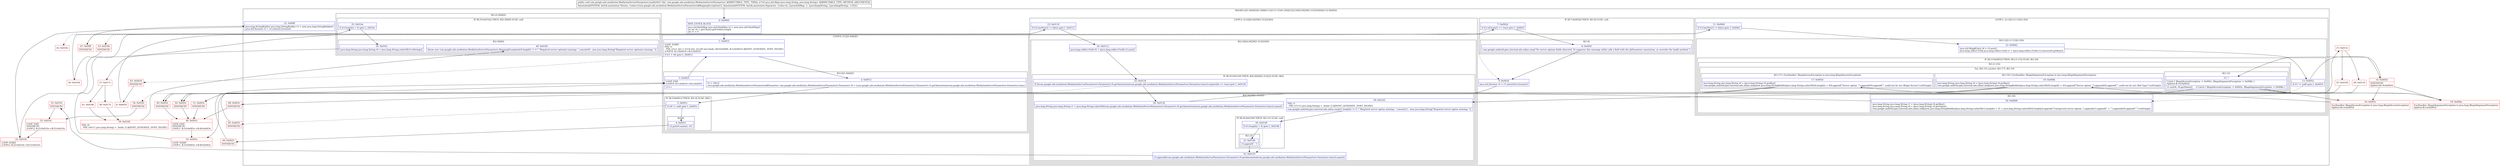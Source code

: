 digraph "CFG forcom.google.ads.mediation.MediationServerParameters.load(Ljava\/util\/Map;)V" {
subgraph cluster_Region_1555498635 {
label = "R(8:0|(3:2|(1:4)(0)|5)|(1:8)|9|(2:12|(1:(1:15))(1:20))|21|(2:24|(4:26|29|(1:31)|32)(0))|(1:(2:36|40)))";
node [shape=record,color=blue];
Node_0 [shape=record,label="{0\:\ 0x0000|MTH_ENTER_BLOCK\l|java.util.HashMap java.util.HashMap r2 = new java.util.HashMap()\lint int r4 = getClass().getFields().length\lint r1 = 0\l}"];
subgraph cluster_LoopRegion_1886601379 {
label = "LOOP:0: (3:2|(1:4)(0)|5)";
node [shape=record,color=blue];
Node_1 [shape=record,label="{1\:\ 0x0010|LOOP_START\lPHI: r1 \l  PHI: (r1v1 int) = (r1v0 int), (r1v40 int) binds: [B:0:0x0000, B:5:0x0025] A[DONT_GENERATE, DONT_INLINE]\lLOOP:0: B:1:0x0010\-\>B:5:0x0025\l|if (r1 \< r4) goto L_0x0012\l}"];
subgraph cluster_Region_1997582605 {
label = "R(3:2|(1:4)(0)|5)";
node [shape=record,color=blue];
Node_2 [shape=record,label="{2\:\ 0x0012|r5 = r3[r1]\lcom.google.ads.mediation.MediationServerParameters$Parameter com.google.ads.mediation.MediationServerParameters.Parameter r0 = (com.google.ads.mediation.MediationServerParameters.Parameter) r5.getAnnotation(com.google.ads.mediation.MediationServerParameters.Parameter.class)\l}"];
subgraph cluster_IfRegion_1685654324 {
label = "IF [B:3:0x001c] THEN: R(1:4) ELSE: R(0)";
node [shape=record,color=blue];
Node_3 [shape=record,label="{3\:\ 0x001c|if (r0 != null) goto L_0x001e\l}"];
subgraph cluster_Region_829853222 {
label = "R(1:4)";
node [shape=record,color=blue];
Node_4 [shape=record,label="{4\:\ 0x001e|r2.put(r0.name(), r5)\l}"];
}
subgraph cluster_Region_1560266034 {
label = "R(0)";
node [shape=record,color=blue];
}
}
Node_5 [shape=record,label="{5\:\ 0x0025|LOOP_END\lLOOP:0: B:1:0x0010\-\>B:5:0x0025\l|r1++\l}"];
}
}
subgraph cluster_IfRegion_2078432241 {
label = "IF [B:7:0x002d] THEN: R(1:8) ELSE: null";
node [shape=record,color=blue];
Node_7 [shape=record,label="{7\:\ 0x002d|if (r2.isEmpty() == true) goto L_0x002f\l}"];
subgraph cluster_Region_1722092251 {
label = "R(1:8)";
node [shape=record,color=blue];
Node_8 [shape=record,label="{8\:\ 0x002f|com.google.android.gms.internal.ads.zzbae.zzep(\"No server options fields detected. To suppress this message either add a field with the @Parameter annotation, or override the load() method.\")\l}"];
}
}
Node_9 [shape=record,label="{9\:\ 0x0034|java.util.Iterator r3 = r7.entrySet().iterator()\l}"];
subgraph cluster_LoopRegion_775150897 {
label = "LOOP:1: (2:12|(1:(1:15))(1:20))";
node [shape=record,color=blue];
Node_11 [shape=record,label="{11\:\ 0x0040|if (r3.hasNext() != false) goto L_0x0042\l}"];
subgraph cluster_Region_326598326 {
label = "R(2:12|(1:(1:15))(1:20))";
node [shape=record,color=blue];
Node_12 [shape=record,label="{12\:\ 0x0042|java.util.Map$Entry r0 = r3.next()\ljava.lang.reflect.Field java.lang.reflect.Field r1 = (java.lang.reflect.Field) r2.remove(r0.getKey())\l}"];
subgraph cluster_IfRegion_262133222 {
label = "IF [B:13:0x0052] THEN: R(1:(1:15)) ELSE: R(1:20)";
node [shape=record,color=blue];
Node_13 [shape=record,label="{13\:\ 0x0052|if (r1 != null) goto L_0x0054\l}"];
subgraph cluster_Region_1152378380 {
label = "R(1:(1:15))";
node [shape=record,color=blue];
subgraph cluster_TryCatchRegion_1717267966 {
label = "Try: R(1:15) catches: R(1:17), R(1:19)";
node [shape=record,color=blue];
subgraph cluster_Region_1508761859 {
label = "R(1:15)";
node [shape=record,color=blue];
Node_15 [shape=record,label="{15\:\ ?|Catch:\{ IllegalAccessException \-\> 0x005c, IllegalArgumentException \-\> 0x008a \}\lSplitter:B:14:0x0054\l|r1.set(r6, r0.getValue())     \/\/ Catch:\{ IllegalAccessException \-\> 0x005c, IllegalArgumentException \-\> 0x008a \}\l}"];
}
subgraph cluster_Region_1378487691 {
label = "R(1:17) | ExcHandler: IllegalAccessException (e java.lang.IllegalAccessException)\l";
node [shape=record,color=blue];
Node_17 [shape=record,label="{17\:\ 0x005d|java.lang.String java.lang.String r0 = (java.lang.String) r0.getKey()\lcom.google.android.gms.internal.ads.zzbae.zzep(new java.lang.StringBuilder(java.lang.String.valueOf(r0).length() + 49).append(\"Server option \"\").append(r0).append(\"\" could not be set: Illegal Access\").toString())\l}"];
}
subgraph cluster_Region_594267365 {
label = "R(1:19) | ExcHandler: IllegalArgumentException (e java.lang.IllegalArgumentException)\l";
node [shape=record,color=blue];
Node_19 [shape=record,label="{19\:\ 0x008b|java.lang.String java.lang.String r0 = (java.lang.String) r0.getKey()\lcom.google.android.gms.internal.ads.zzbae.zzep(new java.lang.StringBuilder(java.lang.String.valueOf(r0).length() + 43).append(\"Server option \"\").append(r0).append(\"\" could not be set: Bad Type\").toString())\l}"];
}
}
}
subgraph cluster_Region_795379598 {
label = "R(1:20)";
node [shape=record,color=blue];
Node_20 [shape=record,label="{20\:\ 0x00b8|java.lang.String java.lang.String r1 = (java.lang.String) r0.getKey()\ljava.lang.String java.lang.String r0 = (java.lang.String) r0.getValue()\lcom.google.android.gms.internal.ads.zzbae.zzdp(new java.lang.StringBuilder(java.lang.String.valueOf(r1).length() + 31 + java.lang.String.valueOf(r0).length()).append(\"Unexpected server option: \").append(r1).append(\" = \"\").append(r0).append(\"\"\").toString())\l}"];
}
}
}
}
Node_21 [shape=record,label="{21\:\ 0x00ff|java.lang.StringBuilder java.lang.StringBuilder r3 = new java.lang.StringBuilder()\ljava.util.Iterator r2 = r2.values().iterator()\l}"];
subgraph cluster_LoopRegion_677789756 {
label = "LOOP:2: (2:24|(4:26|29|(1:31)|32)(0))";
node [shape=record,color=blue];
Node_23 [shape=record,label="{23\:\ 0x0110|if (r2.hasNext() != false) goto L_0x0112\l}"];
subgraph cluster_Region_411884116 {
label = "R(2:24|(4:26|29|(1:31)|32)(0))";
node [shape=record,color=blue];
Node_24 [shape=record,label="{24\:\ 0x0112|java.lang.reflect.Field r0 = (java.lang.reflect.Field) r2.next()\l}"];
subgraph cluster_IfRegion_589877455 {
label = "IF [B:25:0x0124] THEN: R(4:26|29|(1:31)|32) ELSE: R(0)";
node [shape=record,color=blue];
Node_25 [shape=record,label="{25\:\ 0x0124|if (((com.google.ads.mediation.MediationServerParameters.Parameter) r0.getAnnotation(com.google.ads.mediation.MediationServerParameters.Parameter.class)).required() == true) goto L_0x0126\l}"];
subgraph cluster_Region_871151895 {
label = "R(4:26|29|(1:31)|32)";
node [shape=record,color=blue];
Node_26 [shape=record,label="{26\:\ 0x0126|java.lang.String java.lang.String r1 = java.lang.String.valueOf(((com.google.ads.mediation.MediationServerParameters.Parameter) r0.getAnnotation(com.google.ads.mediation.MediationServerParameters.Parameter.class)).name())\l}"];
Node_29 [shape=record,label="{29\:\ 0x0142|PHI: r1 \l  PHI: (r1v13 java.lang.String) =  binds: [] A[DONT_GENERATE, DONT_INLINE]\l|com.google.android.gms.internal.ads.zzbae.zzep(r1.length() != 0 ? \"Required server option missing: \".concat(r1) : new java.lang.String(\"Required server option missing: \"))\l}"];
subgraph cluster_IfRegion_1922172535 {
label = "IF [B:30:0x0149] THEN: R(1:31) ELSE: null";
node [shape=record,color=blue];
Node_30 [shape=record,label="{30\:\ 0x0149|if (r3.length() \> 0) goto L_0x014b\l}"];
subgraph cluster_Region_457635335 {
label = "R(1:31)";
node [shape=record,color=blue];
Node_31 [shape=record,label="{31\:\ 0x014b|r3.append(\", \")\l}"];
}
}
Node_32 [shape=record,label="{32\:\ 0x0150|r3.append(((com.google.ads.mediation.MediationServerParameters.Parameter) r0.getAnnotation(com.google.ads.mediation.MediationServerParameters.Parameter.class)).name())\l}"];
}
subgraph cluster_Region_513895881 {
label = "R(0)";
node [shape=record,color=blue];
}
}
}
}
subgraph cluster_Region_73181569 {
label = "R(1:(2:36|40))";
node [shape=record,color=blue];
subgraph cluster_IfRegion_1099366078 {
label = "IF [B:35:0x016a] THEN: R(2:36|40) ELSE: null";
node [shape=record,color=blue];
Node_35 [shape=record,label="{35\:\ 0x016a|if (r3.length() \> 0) goto L_0x016c\l}"];
subgraph cluster_Region_591788359 {
label = "R(2:36|40)";
node [shape=record,color=blue];
Node_36 [shape=record,label="{36\:\ 0x016c|java.lang.String java.lang.String r0 = java.lang.String.valueOf(r3.toString())\l}"];
Node_40 [shape=record,label="{40\:\ 0x0185|throw new com.google.ads.mediation.MediationServerParameters.MappingException(r0.length() != 0 ? \"Required server option(s) missing: \".concat(r0) : new java.lang.String(\"Required server option(s) missing: \"))\l}"];
}
}
}
}
subgraph cluster_Region_1378487691 {
label = "R(1:17) | ExcHandler: IllegalAccessException (e java.lang.IllegalAccessException)\l";
node [shape=record,color=blue];
Node_17 [shape=record,label="{17\:\ 0x005d|java.lang.String java.lang.String r0 = (java.lang.String) r0.getKey()\lcom.google.android.gms.internal.ads.zzbae.zzep(new java.lang.StringBuilder(java.lang.String.valueOf(r0).length() + 49).append(\"Server option \"\").append(r0).append(\"\" could not be set: Illegal Access\").toString())\l}"];
}
subgraph cluster_Region_594267365 {
label = "R(1:19) | ExcHandler: IllegalArgumentException (e java.lang.IllegalArgumentException)\l";
node [shape=record,color=blue];
Node_19 [shape=record,label="{19\:\ 0x008b|java.lang.String java.lang.String r0 = (java.lang.String) r0.getKey()\lcom.google.android.gms.internal.ads.zzbae.zzep(new java.lang.StringBuilder(java.lang.String.valueOf(r0).length() + 43).append(\"Server option \"\").append(r0).append(\"\" could not be set: Bad Type\").toString())\l}"];
}
Node_6 [shape=record,color=red,label="{6\:\ 0x0029}"];
Node_10 [shape=record,color=red,label="{10\:\ 0x003c|LOOP_START\lLOOP:1: B:10:0x003c\-\>B:46:0x003c\l}"];
Node_14 [shape=record,color=red,label="{14\:\ 0x0054|SYNTHETIC\lSplitter:B:14:0x0054\l}"];
Node_16 [shape=record,color=red,label="{16\:\ 0x005c|ExcHandler: IllegalAccessException (e java.lang.IllegalAccessException)\lSplitter:B:14:0x0054\l}"];
Node_18 [shape=record,color=red,label="{18\:\ 0x008a|ExcHandler: IllegalArgumentException (e java.lang.IllegalArgumentException)\lSplitter:B:14:0x0054\l}"];
Node_22 [shape=record,color=red,label="{22\:\ 0x010c|LOOP_START\lLOOP:2: B:22:0x010c\-\>B:52:0x010c\l}"];
Node_27 [shape=record,color=red,label="{27\:\ 0x013c}"];
Node_28 [shape=record,color=red,label="{28\:\ 0x013e}"];
Node_33 [shape=record,color=red,label="{33\:\ 0x0160}"];
Node_34 [shape=record,color=red,label="{34\:\ 0x0166}"];
Node_37 [shape=record,color=red,label="{37\:\ 0x017c}"];
Node_38 [shape=record,color=red,label="{38\:\ 0x017e}"];
Node_39 [shape=record,color=red,label="{39\:\ 0x0182|PHI: r0 \l  PHI: (r0v11 java.lang.String) =  binds: [] A[DONT_GENERATE, DONT_INLINE]\l}"];
Node_41 [shape=record,color=red,label="{41\:\ 0x0186}"];
Node_42 [shape=record,color=red,label="{42\:\ 0x018c}"];
Node_43 [shape=record,color=red,label="{43\:\ 0x0029|SYNTHETIC\l}"];
Node_44 [shape=record,color=red,label="{44\:\ 0x0025|SYNTHETIC\l}"];
Node_45 [shape=record,color=red,label="{45\:\ 0x0025|SYNTHETIC\l}"];
Node_46 [shape=record,color=red,label="{46\:\ 0x003c|LOOP_END\lSYNTHETIC\lLOOP:1: B:10:0x003c\-\>B:46:0x003c\l}"];
Node_47 [shape=record,color=red,label="{47\:\ 0x00ff|SYNTHETIC\l}"];
Node_48 [shape=record,color=red,label="{48\:\ 0x003c|SYNTHETIC\l}"];
Node_49 [shape=record,color=red,label="{49\:\ 0x003c|SYNTHETIC\l}"];
Node_50 [shape=record,color=red,label="{50\:\ 0x003c|SYNTHETIC\l}"];
Node_51 [shape=record,color=red,label="{51\:\ 0x003c|SYNTHETIC\l}"];
Node_52 [shape=record,color=red,label="{52\:\ 0x010c|LOOP_END\lSYNTHETIC\lLOOP:2: B:22:0x010c\-\>B:52:0x010c\l}"];
Node_53 [shape=record,color=red,label="{53\:\ 0x0166|SYNTHETIC\l}"];
Node_54 [shape=record,color=red,label="{54\:\ 0x010c|SYNTHETIC\l}"];
Node_55 [shape=record,color=red,label="{55\:\ 0x010c|SYNTHETIC\l}"];
MethodNode[shape=record,label="{public void com.google.ads.mediation.MediationServerParameters.load((r6v0 'this' com.google.ads.mediation.MediationServerParameters A[IMMUTABLE_TYPE, THIS]), (r7v0 java.util.Map\<java.lang.String, java.lang.String\> A[IMMUTABLE_TYPE, METHOD_ARGUMENT]))  | Annotation[SYSTEM, dalvik.annotation.Throws, \{value=[com.google.ads.mediation.MediationServerParameters$MappingException]\}], Annotation[SYSTEM, dalvik.annotation.Signature, \{value=[(, Ljava\/util\/Map, \<, Ljava\/lang\/String;, Ljava\/lang\/String;, \>;)V]\}]\l}"];
MethodNode -> Node_0;
Node_0 -> Node_1;
Node_1 -> Node_2;
Node_1 -> Node_43[style=dashed];
Node_2 -> Node_3;
Node_3 -> Node_4;
Node_3 -> Node_45[style=dashed];
Node_4 -> Node_44;
Node_5 -> Node_1;
Node_7 -> Node_8;
Node_7 -> Node_9[style=dashed];
Node_8 -> Node_9;
Node_9 -> Node_10;
Node_11 -> Node_12;
Node_11 -> Node_47[style=dashed];
Node_12 -> Node_13;
Node_13 -> Node_14;
Node_13 -> Node_20[style=dashed];
Node_15 -> Node_16;
Node_15 -> Node_18;
Node_15 -> Node_48;
Node_17 -> Node_49;
Node_19 -> Node_50;
Node_20 -> Node_51;
Node_21 -> Node_22;
Node_23 -> Node_24;
Node_23 -> Node_53[style=dashed];
Node_24 -> Node_25;
Node_25 -> Node_26;
Node_25 -> Node_54[style=dashed];
Node_26 -> Node_27;
Node_29 -> Node_30;
Node_30 -> Node_31;
Node_30 -> Node_32[style=dashed];
Node_31 -> Node_32;
Node_32 -> Node_55;
Node_35 -> Node_36;
Node_35 -> Node_42[style=dashed];
Node_36 -> Node_37;
Node_17 -> Node_49;
Node_19 -> Node_50;
Node_6 -> Node_7;
Node_10 -> Node_11;
Node_14 -> Node_15;
Node_14 -> Node_16;
Node_14 -> Node_18;
Node_16 -> Node_17;
Node_18 -> Node_19;
Node_22 -> Node_23;
Node_27 -> Node_28;
Node_27 -> Node_33;
Node_28 -> Node_29;
Node_33 -> Node_29;
Node_34 -> Node_35;
Node_37 -> Node_38;
Node_37 -> Node_41;
Node_38 -> Node_39;
Node_39 -> Node_40;
Node_41 -> Node_39;
Node_43 -> Node_6;
Node_44 -> Node_5;
Node_45 -> Node_5;
Node_46 -> Node_10;
Node_47 -> Node_21;
Node_48 -> Node_46;
Node_49 -> Node_46;
Node_50 -> Node_46;
Node_51 -> Node_46;
Node_52 -> Node_22;
Node_53 -> Node_34;
Node_54 -> Node_52;
Node_55 -> Node_52;
}

